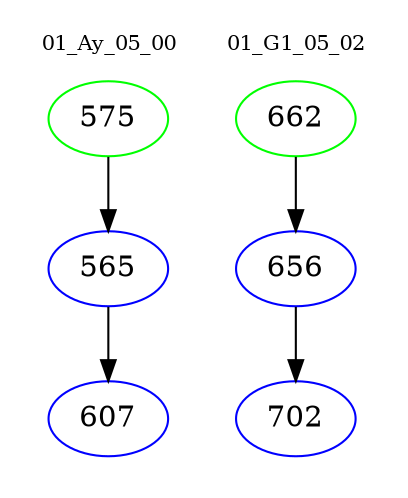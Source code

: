 digraph{
subgraph cluster_0 {
color = white
label = "01_Ay_05_00";
fontsize=10;
T0_575 [label="575", color="green"]
T0_575 -> T0_565 [color="black"]
T0_565 [label="565", color="blue"]
T0_565 -> T0_607 [color="black"]
T0_607 [label="607", color="blue"]
}
subgraph cluster_1 {
color = white
label = "01_G1_05_02";
fontsize=10;
T1_662 [label="662", color="green"]
T1_662 -> T1_656 [color="black"]
T1_656 [label="656", color="blue"]
T1_656 -> T1_702 [color="black"]
T1_702 [label="702", color="blue"]
}
}

